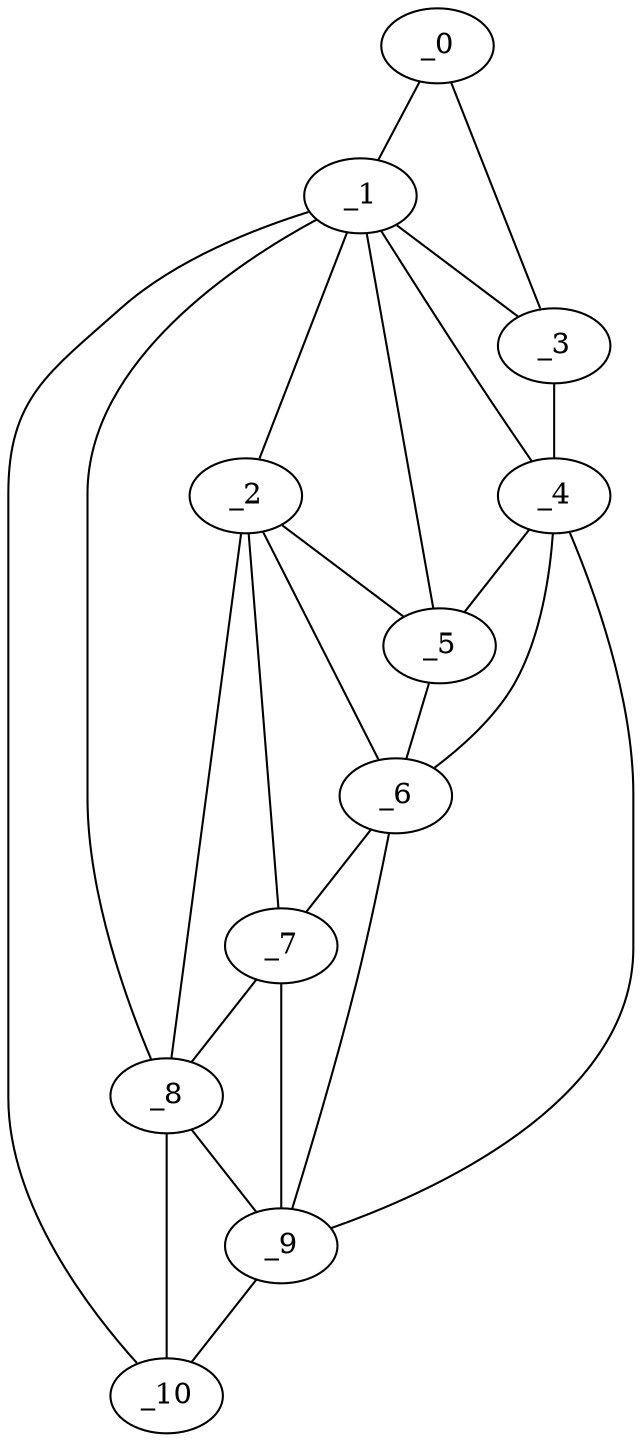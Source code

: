 graph "obj28__250.gxl" {
	_0	 [x=68,
		y=32];
	_1	 [x=88,
		y=63];
	_0 -- _1	 [valence=1];
	_3	 [x=96,
		y=24];
	_0 -- _3	 [valence=1];
	_2	 [x=94,
		y=64];
	_1 -- _2	 [valence=2];
	_1 -- _3	 [valence=2];
	_4	 [x=104,
		y=29];
	_1 -- _4	 [valence=1];
	_5	 [x=107,
		y=55];
	_1 -- _5	 [valence=2];
	_8	 [x=114,
		y=81];
	_1 -- _8	 [valence=2];
	_10	 [x=126,
		y=93];
	_1 -- _10	 [valence=1];
	_2 -- _5	 [valence=2];
	_6	 [x=109,
		y=59];
	_2 -- _6	 [valence=2];
	_7	 [x=114,
		y=74];
	_2 -- _7	 [valence=2];
	_2 -- _8	 [valence=1];
	_3 -- _4	 [valence=1];
	_4 -- _5	 [valence=2];
	_4 -- _6	 [valence=1];
	_9	 [x=126,
		y=88];
	_4 -- _9	 [valence=1];
	_5 -- _6	 [valence=2];
	_6 -- _7	 [valence=2];
	_6 -- _9	 [valence=2];
	_7 -- _8	 [valence=2];
	_7 -- _9	 [valence=2];
	_8 -- _9	 [valence=1];
	_8 -- _10	 [valence=1];
	_9 -- _10	 [valence=1];
}
